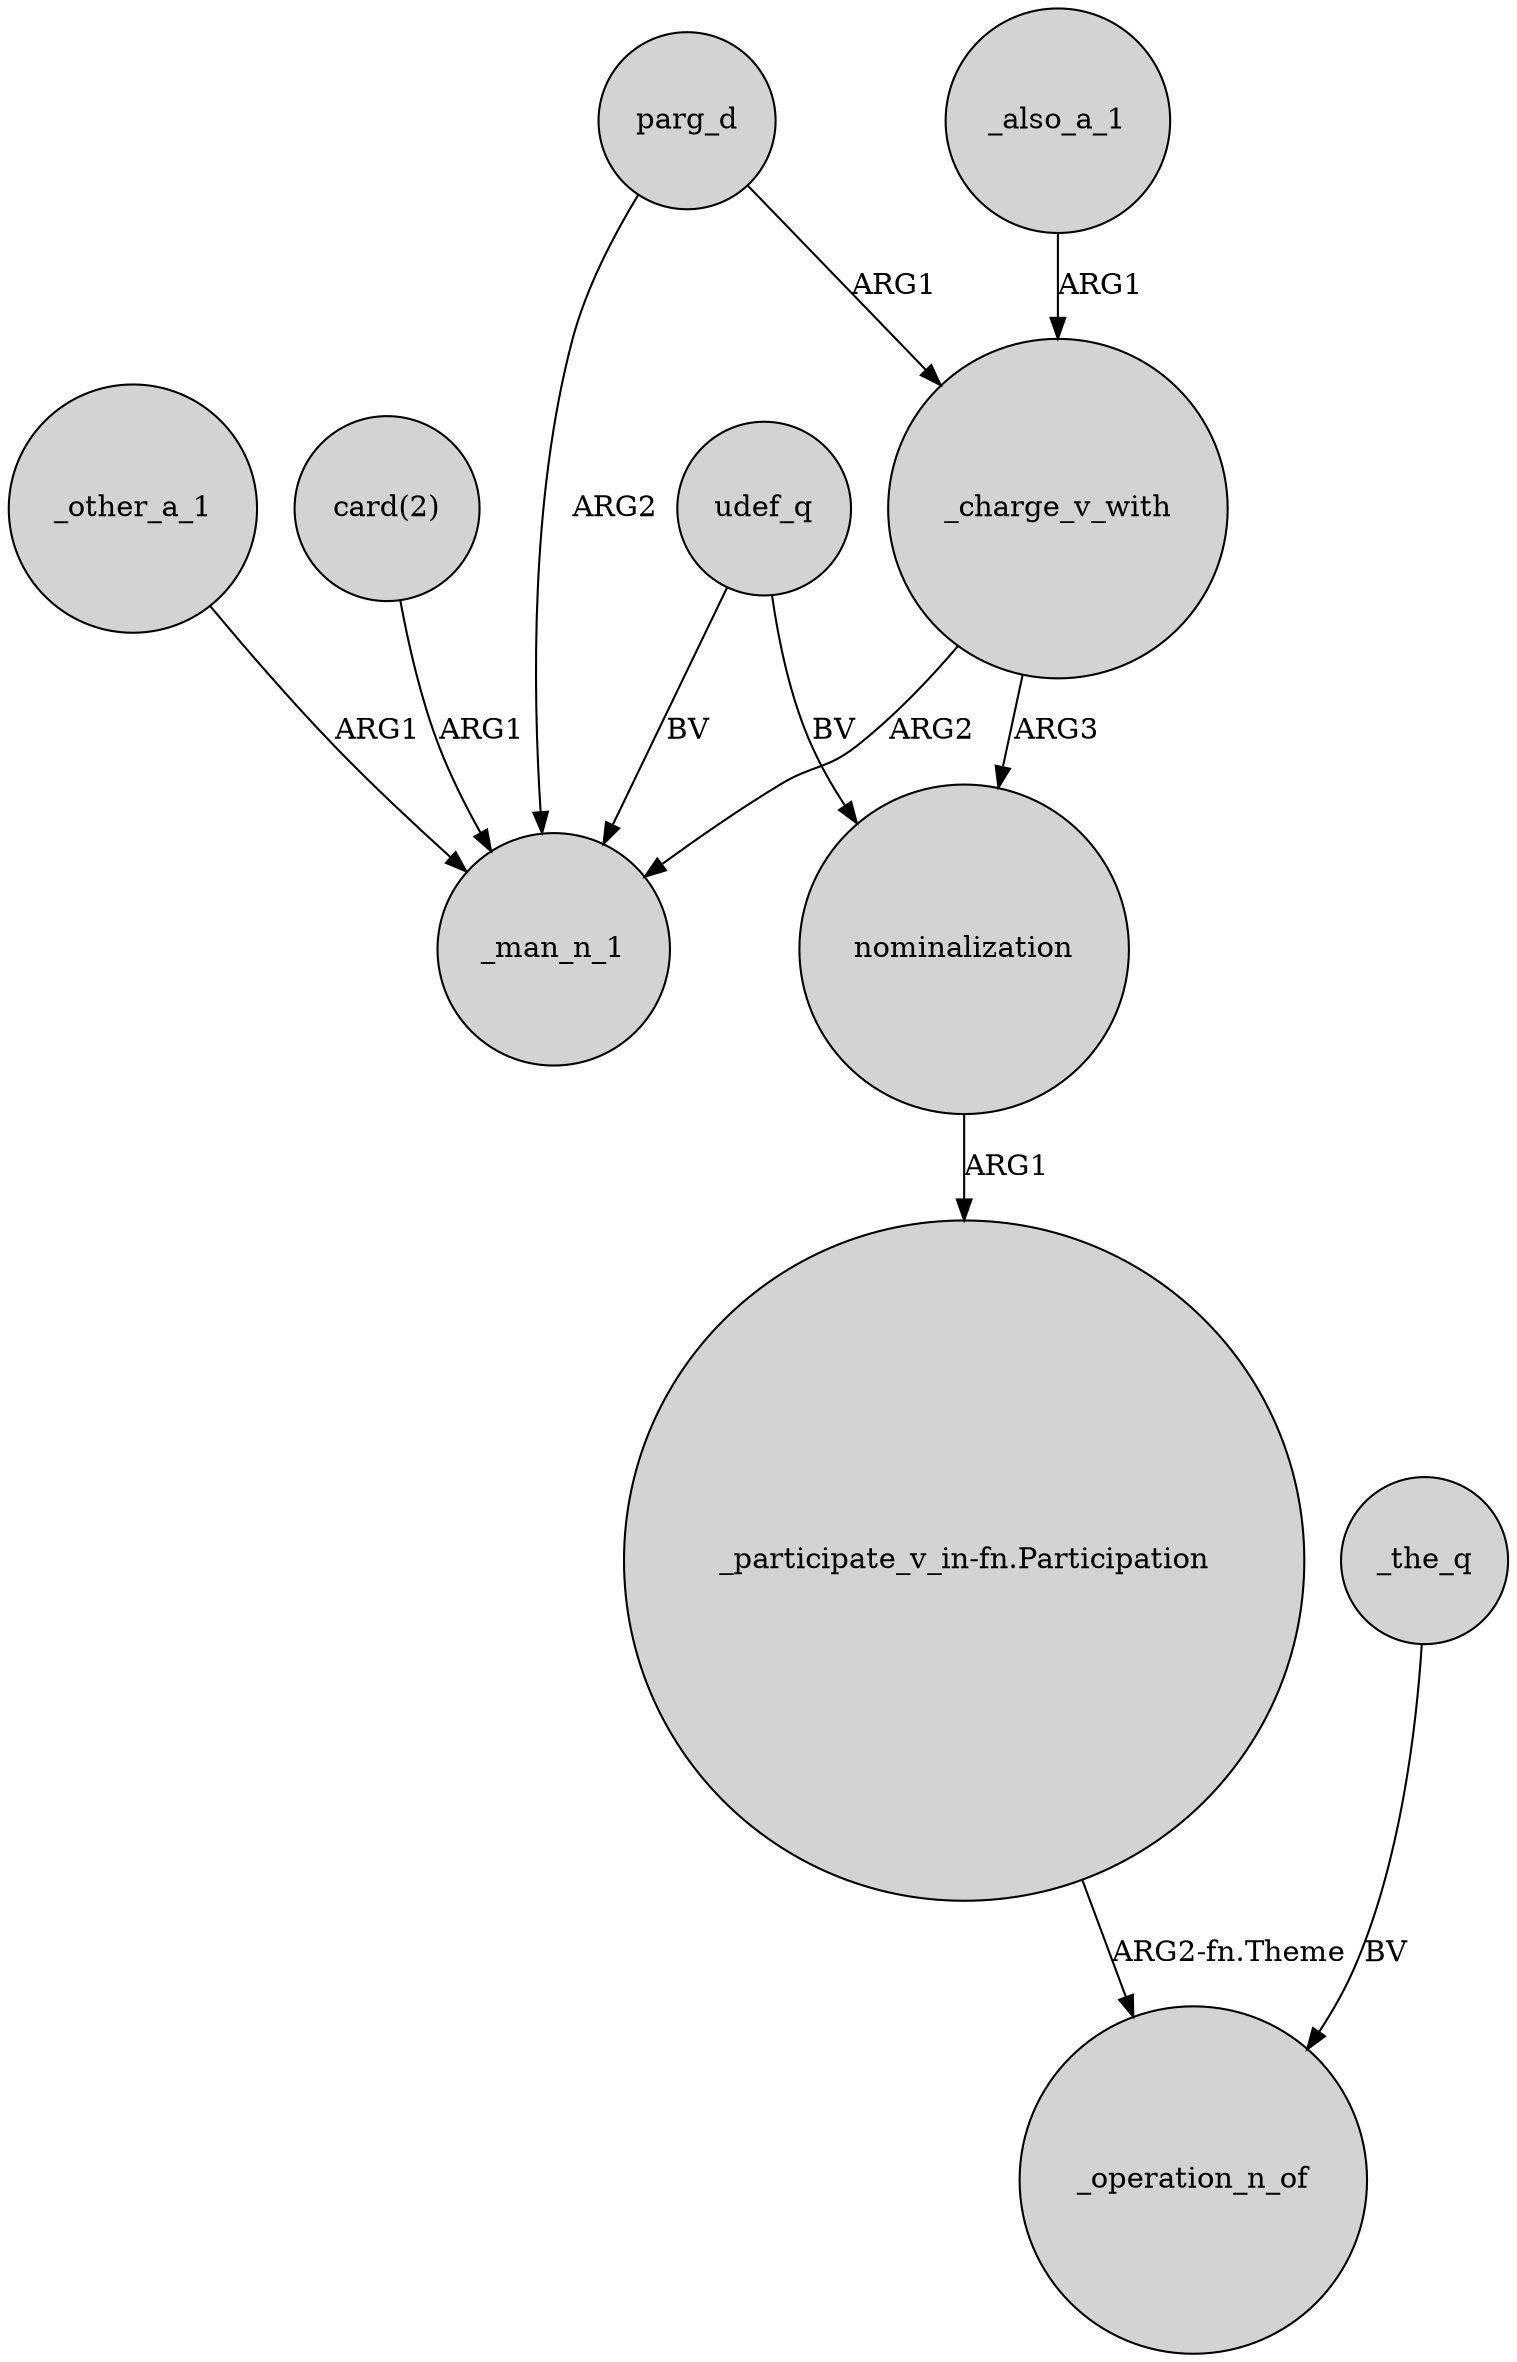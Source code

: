 digraph {
	node [shape=circle style=filled]
	_charge_v_with -> _man_n_1 [label=ARG2]
	"card(2)" -> _man_n_1 [label=ARG1]
	udef_q -> _man_n_1 [label=BV]
	_also_a_1 -> _charge_v_with [label=ARG1]
	parg_d -> _man_n_1 [label=ARG2]
	"_participate_v_in-fn.Participation" -> _operation_n_of [label="ARG2-fn.Theme"]
	nominalization -> "_participate_v_in-fn.Participation" [label=ARG1]
	_the_q -> _operation_n_of [label=BV]
	_other_a_1 -> _man_n_1 [label=ARG1]
	parg_d -> _charge_v_with [label=ARG1]
	udef_q -> nominalization [label=BV]
	_charge_v_with -> nominalization [label=ARG3]
}
